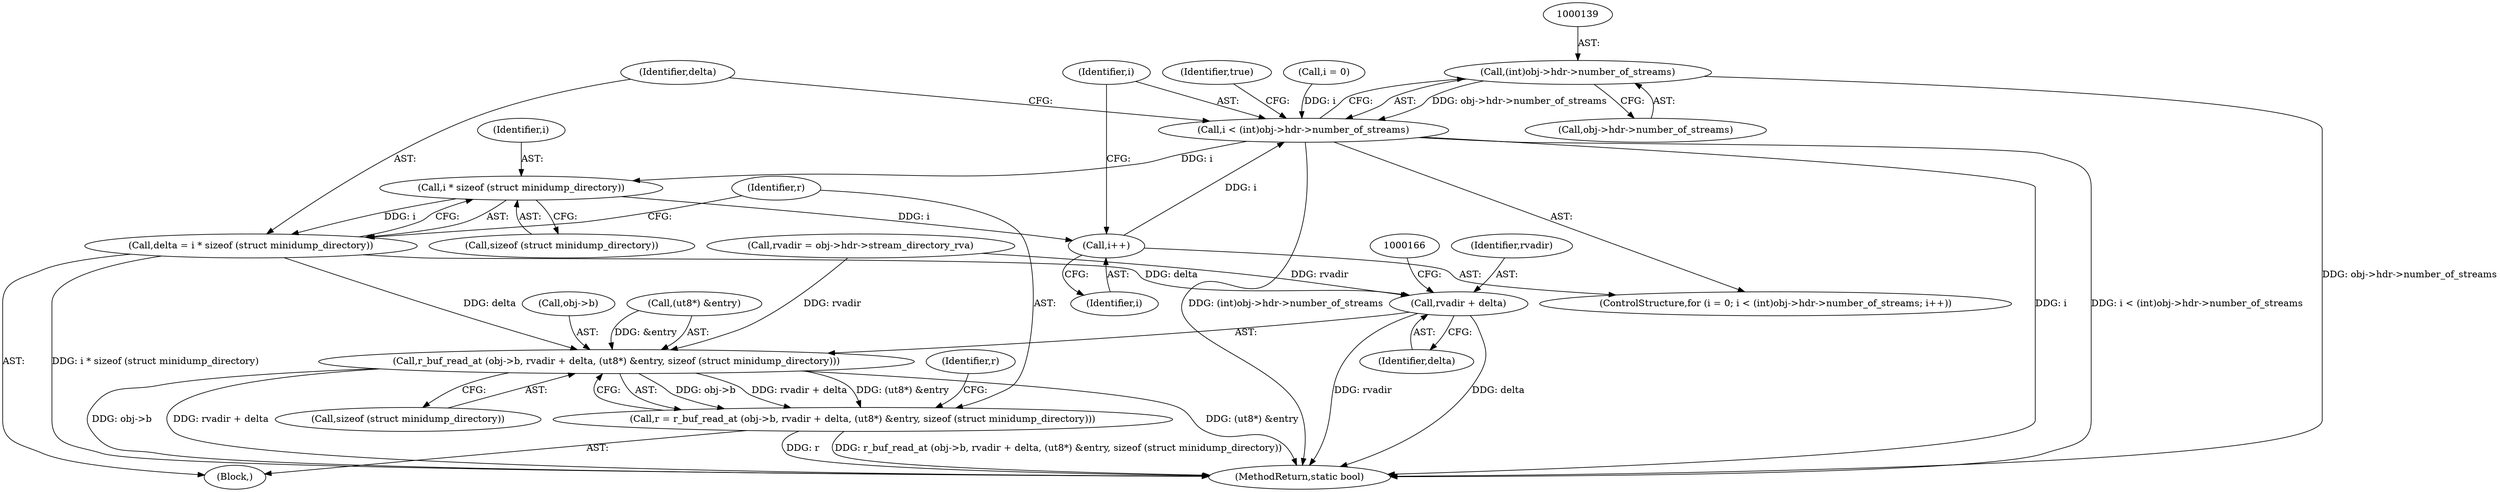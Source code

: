 digraph "0_radare2_40b021ba29c8f90ccf7c879fde2580bc73a17e8e@pointer" {
"1000138" [label="(Call,(int)obj->hdr->number_of_streams)"];
"1000136" [label="(Call,i < (int)obj->hdr->number_of_streams)"];
"1000151" [label="(Call,i * sizeof (struct minidump_directory))"];
"1000145" [label="(Call,i++)"];
"1000149" [label="(Call,delta = i * sizeof (struct minidump_directory))"];
"1000158" [label="(Call,r_buf_read_at (obj->b, rvadir + delta, (ut8*) &entry, sizeof (struct minidump_directory)))"];
"1000156" [label="(Call,r = r_buf_read_at (obj->b, rvadir + delta, (ut8*) &entry, sizeof (struct minidump_directory)))"];
"1000162" [label="(Call,rvadir + delta)"];
"1000138" [label="(Call,(int)obj->hdr->number_of_streams)"];
"1000153" [label="(Call,sizeof (struct minidump_directory))"];
"1000157" [label="(Identifier,r)"];
"1000151" [label="(Call,i * sizeof (struct minidump_directory))"];
"1000179" [label="(Identifier,true)"];
"1000147" [label="(Block,)"];
"1000172" [label="(Identifier,r)"];
"1000158" [label="(Call,r_buf_read_at (obj->b, rvadir + delta, (ut8*) &entry, sizeof (struct minidump_directory)))"];
"1000145" [label="(Call,i++)"];
"1000132" [label="(ControlStructure,for (i = 0; i < (int)obj->hdr->number_of_streams; i++))"];
"1000146" [label="(Identifier,i)"];
"1000180" [label="(MethodReturn,static bool)"];
"1000140" [label="(Call,obj->hdr->number_of_streams)"];
"1000164" [label="(Identifier,delta)"];
"1000162" [label="(Call,rvadir + delta)"];
"1000169" [label="(Call,sizeof (struct minidump_directory))"];
"1000137" [label="(Identifier,i)"];
"1000150" [label="(Identifier,delta)"];
"1000156" [label="(Call,r = r_buf_read_at (obj->b, rvadir + delta, (ut8*) &entry, sizeof (struct minidump_directory)))"];
"1000136" [label="(Call,i < (int)obj->hdr->number_of_streams)"];
"1000133" [label="(Call,i = 0)"];
"1000149" [label="(Call,delta = i * sizeof (struct minidump_directory))"];
"1000159" [label="(Call,obj->b)"];
"1000163" [label="(Identifier,rvadir)"];
"1000152" [label="(Identifier,i)"];
"1000165" [label="(Call,(ut8*) &entry)"];
"1000125" [label="(Call,rvadir = obj->hdr->stream_directory_rva)"];
"1000138" -> "1000136"  [label="AST: "];
"1000138" -> "1000140"  [label="CFG: "];
"1000139" -> "1000138"  [label="AST: "];
"1000140" -> "1000138"  [label="AST: "];
"1000136" -> "1000138"  [label="CFG: "];
"1000138" -> "1000180"  [label="DDG: obj->hdr->number_of_streams"];
"1000138" -> "1000136"  [label="DDG: obj->hdr->number_of_streams"];
"1000136" -> "1000132"  [label="AST: "];
"1000137" -> "1000136"  [label="AST: "];
"1000150" -> "1000136"  [label="CFG: "];
"1000179" -> "1000136"  [label="CFG: "];
"1000136" -> "1000180"  [label="DDG: i < (int)obj->hdr->number_of_streams"];
"1000136" -> "1000180"  [label="DDG: (int)obj->hdr->number_of_streams"];
"1000136" -> "1000180"  [label="DDG: i"];
"1000133" -> "1000136"  [label="DDG: i"];
"1000145" -> "1000136"  [label="DDG: i"];
"1000136" -> "1000151"  [label="DDG: i"];
"1000151" -> "1000149"  [label="AST: "];
"1000151" -> "1000153"  [label="CFG: "];
"1000152" -> "1000151"  [label="AST: "];
"1000153" -> "1000151"  [label="AST: "];
"1000149" -> "1000151"  [label="CFG: "];
"1000151" -> "1000145"  [label="DDG: i"];
"1000151" -> "1000149"  [label="DDG: i"];
"1000145" -> "1000132"  [label="AST: "];
"1000145" -> "1000146"  [label="CFG: "];
"1000146" -> "1000145"  [label="AST: "];
"1000137" -> "1000145"  [label="CFG: "];
"1000149" -> "1000147"  [label="AST: "];
"1000150" -> "1000149"  [label="AST: "];
"1000157" -> "1000149"  [label="CFG: "];
"1000149" -> "1000180"  [label="DDG: i * sizeof (struct minidump_directory)"];
"1000149" -> "1000158"  [label="DDG: delta"];
"1000149" -> "1000162"  [label="DDG: delta"];
"1000158" -> "1000156"  [label="AST: "];
"1000158" -> "1000169"  [label="CFG: "];
"1000159" -> "1000158"  [label="AST: "];
"1000162" -> "1000158"  [label="AST: "];
"1000165" -> "1000158"  [label="AST: "];
"1000169" -> "1000158"  [label="AST: "];
"1000156" -> "1000158"  [label="CFG: "];
"1000158" -> "1000180"  [label="DDG: (ut8*) &entry"];
"1000158" -> "1000180"  [label="DDG: obj->b"];
"1000158" -> "1000180"  [label="DDG: rvadir + delta"];
"1000158" -> "1000156"  [label="DDG: obj->b"];
"1000158" -> "1000156"  [label="DDG: rvadir + delta"];
"1000158" -> "1000156"  [label="DDG: (ut8*) &entry"];
"1000125" -> "1000158"  [label="DDG: rvadir"];
"1000165" -> "1000158"  [label="DDG: &entry"];
"1000156" -> "1000147"  [label="AST: "];
"1000157" -> "1000156"  [label="AST: "];
"1000172" -> "1000156"  [label="CFG: "];
"1000156" -> "1000180"  [label="DDG: r"];
"1000156" -> "1000180"  [label="DDG: r_buf_read_at (obj->b, rvadir + delta, (ut8*) &entry, sizeof (struct minidump_directory))"];
"1000162" -> "1000164"  [label="CFG: "];
"1000163" -> "1000162"  [label="AST: "];
"1000164" -> "1000162"  [label="AST: "];
"1000166" -> "1000162"  [label="CFG: "];
"1000162" -> "1000180"  [label="DDG: delta"];
"1000162" -> "1000180"  [label="DDG: rvadir"];
"1000125" -> "1000162"  [label="DDG: rvadir"];
}
